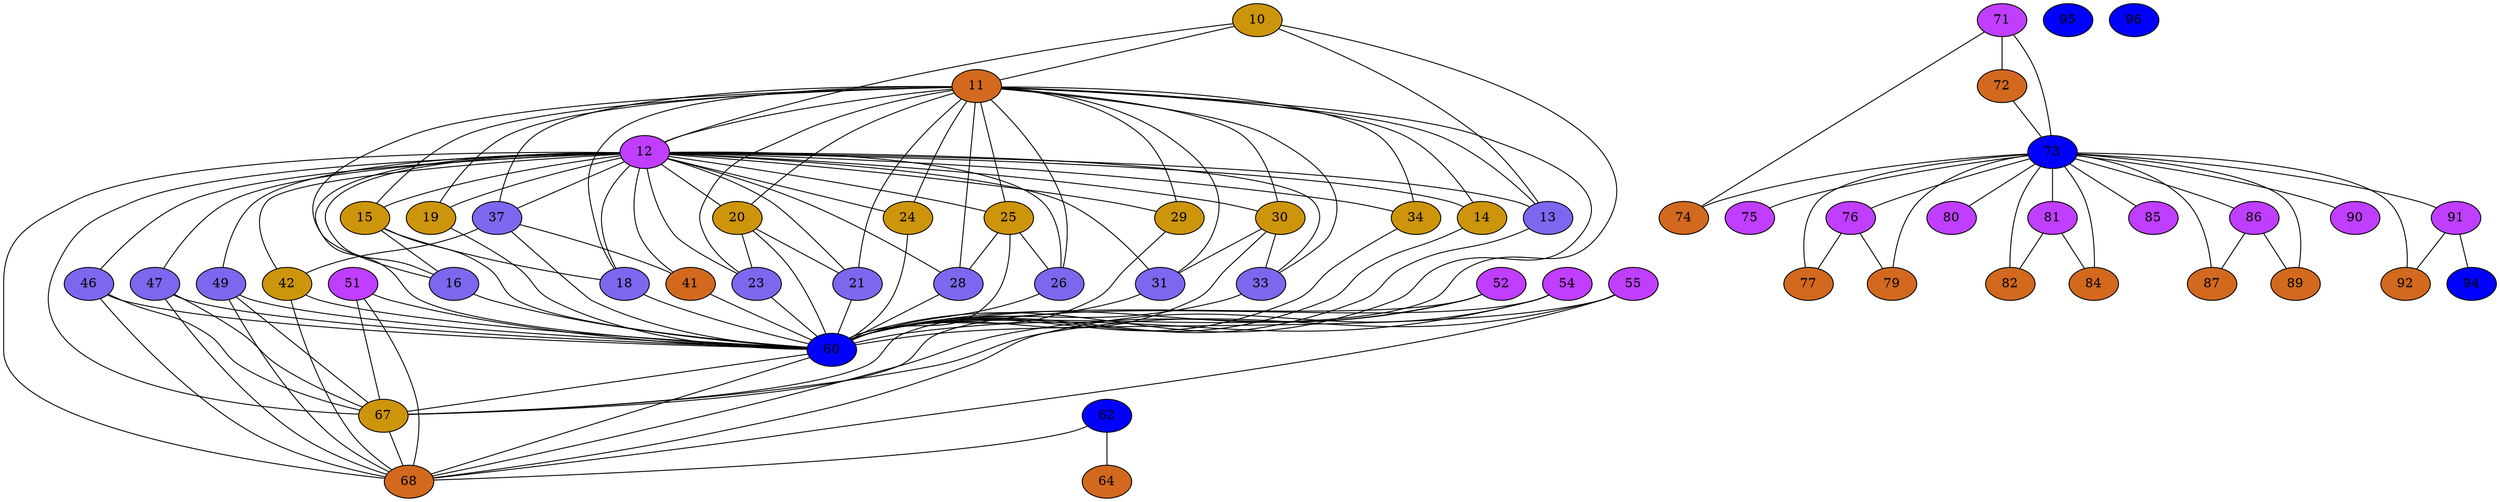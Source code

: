 strict graph {
10[label="10" style=filled fillcolor="darkgoldenrod3"];
10 -- 11
10 -- 12
10 -- 60
10 -- 13
11[label="11" style=filled fillcolor="chocolate"];
11 -- 33
11 -- 34
11 -- 37
11 -- 10
11 -- 12
11 -- 13
11 -- 14
11 -- 15
11 -- 16
11 -- 18
11 -- 19
11 -- 20
11 -- 21
11 -- 23
11 -- 24
11 -- 25
11 -- 26
11 -- 28
11 -- 60
11 -- 29
11 -- 30
11 -- 31
12[label="12" style=filled fillcolor="darkorchid1"];
12 -- 67
12 -- 68
12 -- 10
12 -- 11
12 -- 13
12 -- 14
12 -- 15
12 -- 16
12 -- 18
12 -- 19
12 -- 20
12 -- 21
12 -- 23
12 -- 24
12 -- 25
12 -- 26
12 -- 28
12 -- 29
12 -- 30
12 -- 31
12 -- 33
12 -- 34
12 -- 37
12 -- 41
12 -- 42
12 -- 46
12 -- 47
12 -- 49
12 -- 60
13[label="13" style=filled fillcolor="mediumslateblue"];
13 -- 10
13 -- 11
13 -- 60
13 -- 12
14[label="14" style=filled fillcolor="darkgoldenrod3"];
14 -- 11
14 -- 60
14 -- 12
15[label="15" style=filled fillcolor="darkgoldenrod3"];
15 -- 16
15 -- 18
15 -- 11
15 -- 60
15 -- 12
16[label="16" style=filled fillcolor="mediumslateblue"];
16 -- 11
16 -- 60
16 -- 12
16 -- 15
18[label="18" style=filled fillcolor="mediumslateblue"];
18 -- 11
18 -- 60
18 -- 12
18 -- 15
19[label="19" style=filled fillcolor="darkgoldenrod3"];
19 -- 11
19 -- 60
19 -- 12
20[label="20" style=filled fillcolor="darkgoldenrod3"];
20 -- 21
20 -- 23
20 -- 11
20 -- 60
20 -- 12
21[label="21" style=filled fillcolor="mediumslateblue"];
21 -- 20
21 -- 11
21 -- 60
21 -- 12
23[label="23" style=filled fillcolor="mediumslateblue"];
23 -- 20
23 -- 11
23 -- 60
23 -- 12
24[label="24" style=filled fillcolor="darkgoldenrod3"];
24 -- 11
24 -- 60
24 -- 12
25[label="25" style=filled fillcolor="darkgoldenrod3"];
25 -- 26
25 -- 11
25 -- 28
25 -- 60
25 -- 12
26[label="26" style=filled fillcolor="mediumslateblue"];
26 -- 25
26 -- 11
26 -- 60
26 -- 12
28[label="28" style=filled fillcolor="mediumslateblue"];
28 -- 25
28 -- 11
28 -- 60
28 -- 12
29[label="29" style=filled fillcolor="darkgoldenrod3"];
29 -- 11
29 -- 60
29 -- 12
30[label="30" style=filled fillcolor="darkgoldenrod3"];
30 -- 33
30 -- 11
30 -- 60
30 -- 12
30 -- 31
31[label="31" style=filled fillcolor="mediumslateblue"];
31 -- 11
31 -- 60
31 -- 12
31 -- 30
33[label="33" style=filled fillcolor="mediumslateblue"];
33 -- 11
33 -- 60
33 -- 12
33 -- 30
34[label="34" style=filled fillcolor="darkgoldenrod3"];
34 -- 11
34 -- 60
34 -- 12
37[label="37" style=filled fillcolor="mediumslateblue"];
37 -- 41
37 -- 42
37 -- 11
37 -- 60
37 -- 12
41[label="41" style=filled fillcolor="chocolate"];
41 -- 37
41 -- 60
41 -- 12
42[label="42" style=filled fillcolor="darkgoldenrod3"];
42 -- 68
42 -- 37
42 -- 60
42 -- 12
46[label="46" style=filled fillcolor="mediumslateblue"];
46 -- 67
46 -- 68
46 -- 60
46 -- 12
47[label="47" style=filled fillcolor="mediumslateblue"];
47 -- 67
47 -- 68
47 -- 60
47 -- 12
49[label="49" style=filled fillcolor="mediumslateblue"];
49 -- 67
49 -- 68
49 -- 60
49 -- 12
51[label="51" style=filled fillcolor="darkorchid1"];
51 -- 67
51 -- 68
51 -- 60
52[label="52" style=filled fillcolor="darkorchid1"];
52 -- 67
52 -- 68
52 -- 60
54[label="54" style=filled fillcolor="darkorchid1"];
54 -- 67
54 -- 68
54 -- 60
55[label="55" style=filled fillcolor="darkorchid1"];
55 -- 67
55 -- 68
55 -- 60
60[label="60" style=filled fillcolor="blue1"];
60 -- 67
60 -- 68
60 -- 10
60 -- 11
60 -- 12
60 -- 13
60 -- 14
60 -- 15
60 -- 16
60 -- 18
60 -- 19
60 -- 20
60 -- 21
60 -- 23
60 -- 24
60 -- 25
60 -- 26
60 -- 28
60 -- 29
60 -- 30
60 -- 31
60 -- 33
60 -- 34
60 -- 37
60 -- 41
60 -- 42
60 -- 46
60 -- 47
60 -- 49
60 -- 51
60 -- 52
60 -- 54
60 -- 55
62[label="62" style=filled fillcolor="blue1"];
62 -- 64
62 -- 68
64[label="64" style=filled fillcolor="chocolate"];
64 -- 62
67[label="67" style=filled fillcolor="darkgoldenrod3"];
67 -- 49
67 -- 51
67 -- 68
67 -- 52
67 -- 54
67 -- 55
67 -- 60
67 -- 12
67 -- 46
67 -- 47
68[label="68" style=filled fillcolor="chocolate"];
68 -- 49
68 -- 67
68 -- 51
68 -- 52
68 -- 54
68 -- 55
68 -- 42
68 -- 60
68 -- 12
68 -- 62
68 -- 46
68 -- 47
71[label="71" style=filled fillcolor="darkorchid1"];
71 -- 72
71 -- 73
71 -- 74
72[label="72" style=filled fillcolor="chocolate"];
72 -- 71
72 -- 73
73[label="73" style=filled fillcolor="blue1"];
73 -- 71
73 -- 72
73 -- 74
73 -- 75
73 -- 76
73 -- 77
73 -- 79
73 -- 80
73 -- 81
73 -- 82
73 -- 84
73 -- 85
73 -- 86
73 -- 87
73 -- 89
73 -- 90
73 -- 91
73 -- 92
74[label="74" style=filled fillcolor="chocolate"];
74 -- 71
74 -- 73
75[label="75" style=filled fillcolor="darkorchid1"];
75 -- 73
76[label="76" style=filled fillcolor="darkorchid1"];
76 -- 73
76 -- 77
76 -- 79
77[label="77" style=filled fillcolor="chocolate"];
77 -- 73
77 -- 76
79[label="79" style=filled fillcolor="chocolate"];
79 -- 73
79 -- 76
80[label="80" style=filled fillcolor="darkorchid1"];
80 -- 73
81[label="81" style=filled fillcolor="darkorchid1"];
81 -- 82
81 -- 84
81 -- 73
82[label="82" style=filled fillcolor="chocolate"];
82 -- 81
82 -- 73
84[label="84" style=filled fillcolor="chocolate"];
84 -- 81
84 -- 73
85[label="85" style=filled fillcolor="darkorchid1"];
85 -- 73
86[label="86" style=filled fillcolor="darkorchid1"];
86 -- 87
86 -- 89
86 -- 73
87[label="87" style=filled fillcolor="chocolate"];
87 -- 86
87 -- 73
89[label="89" style=filled fillcolor="chocolate"];
89 -- 86
89 -- 73
90[label="90" style=filled fillcolor="darkorchid1"];
90 -- 73
91[label="91" style=filled fillcolor="darkorchid1"];
91 -- 73
91 -- 92
91 -- 94
92[label="92" style=filled fillcolor="chocolate"];
92 -- 73
92 -- 91
94[label="94" style=filled fillcolor="blue1"];
94 -- 91
95[label="95" style=filled fillcolor="blue1"];
96[label="96" style=filled fillcolor="blue1"];
}